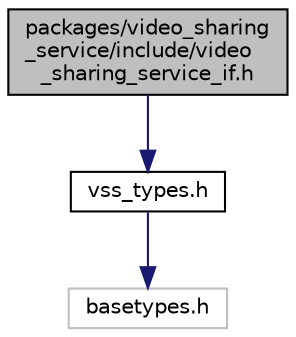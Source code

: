 digraph "packages/video_sharing_service/include/video_sharing_service_if.h"
{
 // INTERACTIVE_SVG=YES
 // LATEX_PDF_SIZE
  bgcolor="transparent";
  edge [fontname="Helvetica",fontsize="10",labelfontname="Helvetica",labelfontsize="10"];
  node [fontname="Helvetica",fontsize="10",shape=record];
  Node1 [label="packages/video_sharing\l_service/include/video\l_sharing_service_if.h",height=0.2,width=0.4,color="black", fillcolor="grey75", style="filled", fontcolor="black",tooltip=" "];
  Node1 -> Node2 [color="midnightblue",fontsize="10",style="solid",fontname="Helvetica"];
  Node2 [label="vss_types.h",height=0.2,width=0.4,color="black",URL="$d4/dae/vss__types_8h.html",tooltip=" "];
  Node2 -> Node3 [color="midnightblue",fontsize="10",style="solid",fontname="Helvetica"];
  Node3 [label="basetypes.h",height=0.2,width=0.4,color="grey75",tooltip=" "];
}
